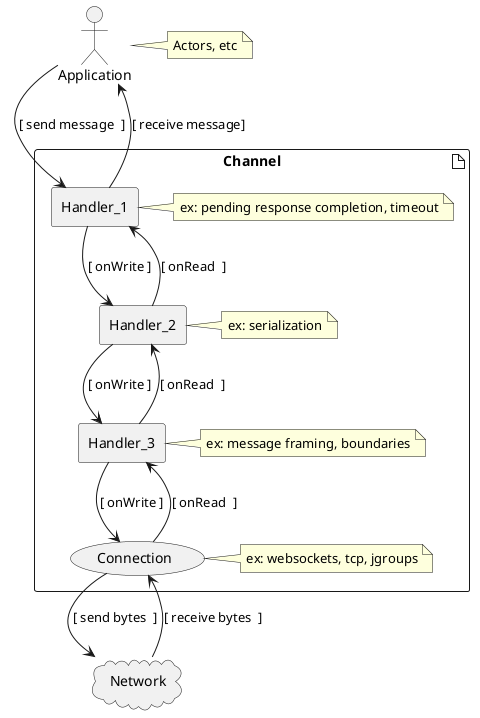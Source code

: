 @startuml

actor Application
note right of Application : Actors, etc

artifact Channel {
    agent Handler_1
    agent Handler_2
    agent Handler_3
    usecase Connection
    note right of Handler_1 : ex: pending response completion, timeout
    note right of Handler_2 : ex: serialization
    note right of Handler_3 : ex: message framing, boundaries
    note right of Connection : ex: websockets, tcp, jgroups
}


cloud Network

Application --> Handler_1 : [ send message  ]
    Handler_1 --> Handler_2  : [ onWrite ]
    Handler_2 --> Handler_3  : [ onWrite ]
    Handler_3 --> Connection : [ onWrite ]


Connection --> Network : [ send bytes  ]

Network --> Connection : [ receive bytes  ]
Connection --> Handler_3 : [ onRead  ]
Handler_3 --> Handler_2  : [ onRead  ]
Handler_2 --> Handler_1  : [ onRead  ]
Handler_1 --> Application : [ receive message]

@enduml